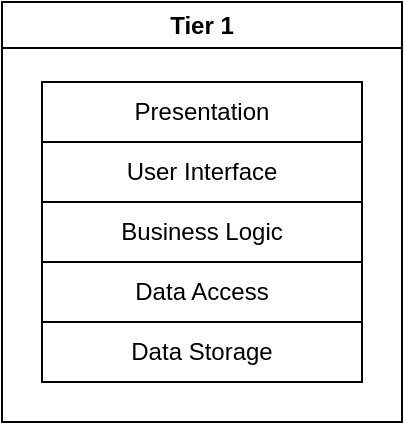 <mxfile version="20.6.2" type="device" pages="6"><diagram id="em063yDmEK5UoUlRlrEO" name="1-Tier"><mxGraphModel dx="1422" dy="868" grid="1" gridSize="10" guides="1" tooltips="1" connect="1" arrows="1" fold="1" page="1" pageScale="1" pageWidth="850" pageHeight="1100" math="0" shadow="0"><root><mxCell id="0"/><mxCell id="1" parent="0"/><mxCell id="-kzBWqmweVoYz60JbrmL-2" value="Tier 1" style="swimlane;whiteSpace=wrap;html=1;" vertex="1" parent="1"><mxGeometry x="120" y="270" width="200" height="210" as="geometry"/></mxCell><mxCell id="-kzBWqmweVoYz60JbrmL-3" value="Presentation" style="rounded=0;whiteSpace=wrap;html=1;" vertex="1" parent="-kzBWqmweVoYz60JbrmL-2"><mxGeometry x="20" y="40" width="160" height="30" as="geometry"/></mxCell><mxCell id="-kzBWqmweVoYz60JbrmL-4" value="User Interface" style="rounded=0;whiteSpace=wrap;html=1;" vertex="1" parent="-kzBWqmweVoYz60JbrmL-2"><mxGeometry x="20" y="70" width="160" height="30" as="geometry"/></mxCell><mxCell id="-kzBWqmweVoYz60JbrmL-5" value="Business Logic" style="rounded=0;whiteSpace=wrap;html=1;" vertex="1" parent="-kzBWqmweVoYz60JbrmL-2"><mxGeometry x="20" y="100" width="160" height="30" as="geometry"/></mxCell><mxCell id="-kzBWqmweVoYz60JbrmL-6" value="Data Access" style="rounded=0;whiteSpace=wrap;html=1;" vertex="1" parent="-kzBWqmweVoYz60JbrmL-2"><mxGeometry x="20" y="130" width="160" height="30" as="geometry"/></mxCell><mxCell id="-kzBWqmweVoYz60JbrmL-7" value="Data Storage" style="rounded=0;whiteSpace=wrap;html=1;" vertex="1" parent="-kzBWqmweVoYz60JbrmL-2"><mxGeometry x="20" y="160" width="160" height="30" as="geometry"/></mxCell></root></mxGraphModel></diagram><diagram name="2-Tier" id="fGeC_KyUDRk5Ohiu-UHN"><mxGraphModel dx="1422" dy="868" grid="1" gridSize="10" guides="1" tooltips="1" connect="1" arrows="1" fold="1" page="1" pageScale="1" pageWidth="850" pageHeight="1100" math="0" shadow="0"><root><mxCell id="c-Qg67-9S_FJUATwlPeY-0"/><mxCell id="c-Qg67-9S_FJUATwlPeY-1" parent="c-Qg67-9S_FJUATwlPeY-0"/><mxCell id="c-Qg67-9S_FJUATwlPeY-2" value="Tier 1" style="swimlane;whiteSpace=wrap;html=1;" vertex="1" parent="c-Qg67-9S_FJUATwlPeY-1"><mxGeometry x="120" y="270" width="200" height="180" as="geometry"/></mxCell><mxCell id="c-Qg67-9S_FJUATwlPeY-3" value="Presentation" style="rounded=0;whiteSpace=wrap;html=1;" vertex="1" parent="c-Qg67-9S_FJUATwlPeY-2"><mxGeometry x="20" y="40" width="160" height="30" as="geometry"/></mxCell><mxCell id="c-Qg67-9S_FJUATwlPeY-4" value="User Interface" style="rounded=0;whiteSpace=wrap;html=1;" vertex="1" parent="c-Qg67-9S_FJUATwlPeY-2"><mxGeometry x="20" y="70" width="160" height="30" as="geometry"/></mxCell><mxCell id="c-Qg67-9S_FJUATwlPeY-5" value="Business Logic" style="rounded=0;whiteSpace=wrap;html=1;" vertex="1" parent="c-Qg67-9S_FJUATwlPeY-2"><mxGeometry x="20" y="100" width="160" height="30" as="geometry"/></mxCell><mxCell id="c-Qg67-9S_FJUATwlPeY-6" value="Data Access" style="rounded=0;whiteSpace=wrap;html=1;" vertex="1" parent="c-Qg67-9S_FJUATwlPeY-2"><mxGeometry x="20" y="130" width="160" height="30" as="geometry"/></mxCell><mxCell id="ZQkhPrpWhIEPG-eUKU0j-0" value="Tier 2" style="swimlane;whiteSpace=wrap;html=1;" vertex="1" parent="c-Qg67-9S_FJUATwlPeY-1"><mxGeometry x="400" y="360" width="200" height="90" as="geometry"/></mxCell><mxCell id="ZQkhPrpWhIEPG-eUKU0j-5" value="Data Storage" style="rounded=0;whiteSpace=wrap;html=1;" vertex="1" parent="ZQkhPrpWhIEPG-eUKU0j-0"><mxGeometry x="20" y="40" width="160" height="30" as="geometry"/></mxCell><mxCell id="ZQkhPrpWhIEPG-eUKU0j-6" style="edgeStyle=orthogonalEdgeStyle;rounded=0;orthogonalLoop=1;jettySize=auto;html=1;" edge="1" parent="c-Qg67-9S_FJUATwlPeY-1" source="c-Qg67-9S_FJUATwlPeY-6" target="ZQkhPrpWhIEPG-eUKU0j-5"><mxGeometry relative="1" as="geometry"/></mxCell></root></mxGraphModel></diagram><diagram name="3-Tier" id="AapPIImTFftlo1_a5sPC"><mxGraphModel dx="1422" dy="868" grid="1" gridSize="10" guides="1" tooltips="1" connect="1" arrows="1" fold="1" page="1" pageScale="1" pageWidth="850" pageHeight="1100" math="0" shadow="0"><root><mxCell id="lrHeB7qh3sg2iUcrpFTw-0"/><mxCell id="lrHeB7qh3sg2iUcrpFTw-1" parent="lrHeB7qh3sg2iUcrpFTw-0"/><mxCell id="lrHeB7qh3sg2iUcrpFTw-2" value="Client" style="swimlane;whiteSpace=wrap;html=1;" vertex="1" parent="lrHeB7qh3sg2iUcrpFTw-1"><mxGeometry x="120" y="270" width="200" height="120" as="geometry"/></mxCell><mxCell id="lrHeB7qh3sg2iUcrpFTw-3" value="Presentation" style="rounded=0;whiteSpace=wrap;html=1;" vertex="1" parent="lrHeB7qh3sg2iUcrpFTw-2"><mxGeometry x="20" y="40" width="160" height="30" as="geometry"/></mxCell><mxCell id="lrHeB7qh3sg2iUcrpFTw-4" value="User Interface" style="rounded=0;whiteSpace=wrap;html=1;" vertex="1" parent="lrHeB7qh3sg2iUcrpFTw-2"><mxGeometry x="20" y="70" width="160" height="30" as="geometry"/></mxCell><mxCell id="lrHeB7qh3sg2iUcrpFTw-7" value="Server" style="swimlane;whiteSpace=wrap;html=1;" vertex="1" parent="lrHeB7qh3sg2iUcrpFTw-1"><mxGeometry x="400" y="300" width="200" height="120" as="geometry"/></mxCell><mxCell id="lrHeB7qh3sg2iUcrpFTw-5" value="Business Logic" style="rounded=0;whiteSpace=wrap;html=1;" vertex="1" parent="lrHeB7qh3sg2iUcrpFTw-7"><mxGeometry x="20" y="40" width="160" height="30" as="geometry"/></mxCell><mxCell id="lrHeB7qh3sg2iUcrpFTw-6" value="Data Access" style="rounded=0;whiteSpace=wrap;html=1;" vertex="1" parent="lrHeB7qh3sg2iUcrpFTw-7"><mxGeometry x="20" y="70" width="160" height="30" as="geometry"/></mxCell><mxCell id="b7MjhbjH2St7fdOQO9eB-0" value="Datenbank" style="swimlane;whiteSpace=wrap;html=1;" vertex="1" parent="lrHeB7qh3sg2iUcrpFTw-1"><mxGeometry x="680" y="330" width="200" height="90" as="geometry"/></mxCell><mxCell id="b7MjhbjH2St7fdOQO9eB-1" value="Data Storage" style="rounded=0;whiteSpace=wrap;html=1;" vertex="1" parent="b7MjhbjH2St7fdOQO9eB-0"><mxGeometry x="20" y="40" width="160" height="30" as="geometry"/></mxCell><mxCell id="UcaSee8KyaKxvEUbncUD-0" style="edgeStyle=orthogonalEdgeStyle;rounded=0;orthogonalLoop=1;jettySize=auto;html=1;" edge="1" parent="lrHeB7qh3sg2iUcrpFTw-1" source="lrHeB7qh3sg2iUcrpFTw-4" target="lrHeB7qh3sg2iUcrpFTw-5"><mxGeometry relative="1" as="geometry"/></mxCell><mxCell id="UcaSee8KyaKxvEUbncUD-1" style="edgeStyle=orthogonalEdgeStyle;rounded=0;orthogonalLoop=1;jettySize=auto;html=1;" edge="1" parent="lrHeB7qh3sg2iUcrpFTw-1" source="lrHeB7qh3sg2iUcrpFTw-6" target="b7MjhbjH2St7fdOQO9eB-1"><mxGeometry relative="1" as="geometry"/></mxCell></root></mxGraphModel></diagram><diagram name="4-Tier" id="uGUj-S6OSh0hSOF4RMiB"><mxGraphModel dx="1422" dy="868" grid="1" gridSize="10" guides="1" tooltips="1" connect="1" arrows="1" fold="1" page="1" pageScale="1" pageWidth="850" pageHeight="1100" math="0" shadow="0"><root><mxCell id="qyDU2Xaqu15HMlMp1t8F-0"/><mxCell id="qyDU2Xaqu15HMlMp1t8F-1" parent="qyDU2Xaqu15HMlMp1t8F-0"/><mxCell id="qyDU2Xaqu15HMlMp1t8F-2" value="Client" style="swimlane;whiteSpace=wrap;html=1;" vertex="1" parent="qyDU2Xaqu15HMlMp1t8F-1"><mxGeometry x="120" y="270" width="200" height="120" as="geometry"/></mxCell><mxCell id="qyDU2Xaqu15HMlMp1t8F-3" value="Presentation" style="rounded=0;whiteSpace=wrap;html=1;" vertex="1" parent="qyDU2Xaqu15HMlMp1t8F-2"><mxGeometry x="20" y="40" width="160" height="30" as="geometry"/></mxCell><mxCell id="qyDU2Xaqu15HMlMp1t8F-4" value="User Interface" style="rounded=0;whiteSpace=wrap;html=1;" vertex="1" parent="qyDU2Xaqu15HMlMp1t8F-2"><mxGeometry x="20" y="70" width="160" height="30" as="geometry"/></mxCell><mxCell id="qyDU2Xaqu15HMlMp1t8F-5" value="Server 2" style="swimlane;whiteSpace=wrap;html=1;" vertex="1" parent="qyDU2Xaqu15HMlMp1t8F-1"><mxGeometry x="600" y="300" width="200" height="120" as="geometry"/></mxCell><mxCell id="qyDU2Xaqu15HMlMp1t8F-7" value="Business Logic" style="rounded=0;whiteSpace=wrap;html=1;" vertex="1" parent="qyDU2Xaqu15HMlMp1t8F-5"><mxGeometry x="20" y="40" width="160" height="30" as="geometry"/></mxCell><mxCell id="qyDU2Xaqu15HMlMp1t8F-8" value="Data Access" style="rounded=0;whiteSpace=wrap;html=1;" vertex="1" parent="qyDU2Xaqu15HMlMp1t8F-5"><mxGeometry x="20" y="70" width="160" height="30" as="geometry"/></mxCell><mxCell id="qyDU2Xaqu15HMlMp1t8F-9" value="Datenbank" style="swimlane;whiteSpace=wrap;html=1;" vertex="1" parent="qyDU2Xaqu15HMlMp1t8F-1"><mxGeometry x="840" y="330" width="200" height="90" as="geometry"/></mxCell><mxCell id="qyDU2Xaqu15HMlMp1t8F-10" value="Data Storage" style="rounded=0;whiteSpace=wrap;html=1;" vertex="1" parent="qyDU2Xaqu15HMlMp1t8F-9"><mxGeometry x="20" y="40" width="160" height="30" as="geometry"/></mxCell><mxCell id="qyDU2Xaqu15HMlMp1t8F-12" style="edgeStyle=orthogonalEdgeStyle;rounded=0;orthogonalLoop=1;jettySize=auto;html=1;" edge="1" parent="qyDU2Xaqu15HMlMp1t8F-1" source="qyDU2Xaqu15HMlMp1t8F-8" target="qyDU2Xaqu15HMlMp1t8F-10"><mxGeometry relative="1" as="geometry"/></mxCell><mxCell id="gEuMRJPlou767Krkfwqs-0" value="Server 1" style="swimlane;whiteSpace=wrap;html=1;" vertex="1" parent="qyDU2Xaqu15HMlMp1t8F-1"><mxGeometry x="360" y="300" width="200" height="90" as="geometry"/></mxCell><mxCell id="gEuMRJPlou767Krkfwqs-1" value="API-Controller" style="rounded=0;whiteSpace=wrap;html=1;" vertex="1" parent="gEuMRJPlou767Krkfwqs-0"><mxGeometry x="20" y="40" width="160" height="30" as="geometry"/></mxCell><mxCell id="gEuMRJPlou767Krkfwqs-2" style="edgeStyle=orthogonalEdgeStyle;rounded=0;orthogonalLoop=1;jettySize=auto;html=1;" edge="1" parent="qyDU2Xaqu15HMlMp1t8F-1" source="qyDU2Xaqu15HMlMp1t8F-4" target="gEuMRJPlou767Krkfwqs-1"><mxGeometry relative="1" as="geometry"/></mxCell><mxCell id="gEuMRJPlou767Krkfwqs-3" style="edgeStyle=orthogonalEdgeStyle;rounded=0;orthogonalLoop=1;jettySize=auto;html=1;" edge="1" parent="qyDU2Xaqu15HMlMp1t8F-1" source="gEuMRJPlou767Krkfwqs-1" target="qyDU2Xaqu15HMlMp1t8F-7"><mxGeometry relative="1" as="geometry"/></mxCell></root></mxGraphModel></diagram><diagram id="2CYvTnkgiZ_EkTnm_CVY" name="Conceptional DB"><mxGraphModel dx="677" dy="413" grid="1" gridSize="10" guides="1" tooltips="1" connect="1" arrows="1" fold="1" page="1" pageScale="1" pageWidth="850" pageHeight="1100" math="0" shadow="0"><root><mxCell id="0"/><mxCell id="1" parent="0"/><mxCell id="wWFBCmUnbZ7MYAo3ojRQ-5" style="edgeStyle=orthogonalEdgeStyle;rounded=0;orthogonalLoop=1;jettySize=auto;html=1;endArrow=none;endFill=0;" edge="1" parent="1" source="wWFBCmUnbZ7MYAo3ojRQ-1" target="wWFBCmUnbZ7MYAo3ojRQ-4"><mxGeometry relative="1" as="geometry"/></mxCell><mxCell id="wWFBCmUnbZ7MYAo3ojRQ-22" value="m" style="edgeLabel;html=1;align=center;verticalAlign=middle;resizable=0;points=[];" vertex="1" connectable="0" parent="wWFBCmUnbZ7MYAo3ojRQ-5"><mxGeometry x="-0.75" y="1" relative="1" as="geometry"><mxPoint x="38" y="-9" as="offset"/></mxGeometry></mxCell><mxCell id="wWFBCmUnbZ7MYAo3ojRQ-8" style="rounded=0;orthogonalLoop=1;jettySize=auto;html=1;endArrow=none;endFill=0;" edge="1" parent="1" source="wWFBCmUnbZ7MYAo3ojRQ-1" target="wWFBCmUnbZ7MYAo3ojRQ-7"><mxGeometry relative="1" as="geometry"/></mxCell><mxCell id="wWFBCmUnbZ7MYAo3ojRQ-10" style="edgeStyle=none;rounded=0;orthogonalLoop=1;jettySize=auto;html=1;endArrow=none;endFill=0;" edge="1" parent="1" source="wWFBCmUnbZ7MYAo3ojRQ-1" target="wWFBCmUnbZ7MYAo3ojRQ-9"><mxGeometry relative="1" as="geometry"/></mxCell><mxCell id="wWFBCmUnbZ7MYAo3ojRQ-12" style="edgeStyle=none;rounded=0;orthogonalLoop=1;jettySize=auto;html=1;endArrow=none;endFill=0;" edge="1" parent="1" source="wWFBCmUnbZ7MYAo3ojRQ-1" target="wWFBCmUnbZ7MYAo3ojRQ-11"><mxGeometry relative="1" as="geometry"/></mxCell><mxCell id="wWFBCmUnbZ7MYAo3ojRQ-1" value="User" style="rounded=0;whiteSpace=wrap;html=1;" vertex="1" parent="1"><mxGeometry x="160" y="320" width="80" height="40" as="geometry"/></mxCell><mxCell id="wWFBCmUnbZ7MYAo3ojRQ-16" style="edgeStyle=none;rounded=0;orthogonalLoop=1;jettySize=auto;html=1;endArrow=none;endFill=0;" edge="1" parent="1" source="wWFBCmUnbZ7MYAo3ojRQ-3" target="wWFBCmUnbZ7MYAo3ojRQ-13"><mxGeometry relative="1" as="geometry"/></mxCell><mxCell id="wWFBCmUnbZ7MYAo3ojRQ-17" style="edgeStyle=none;rounded=0;orthogonalLoop=1;jettySize=auto;html=1;endArrow=none;endFill=0;" edge="1" parent="1" source="wWFBCmUnbZ7MYAo3ojRQ-3" target="wWFBCmUnbZ7MYAo3ojRQ-14"><mxGeometry relative="1" as="geometry"/></mxCell><mxCell id="wWFBCmUnbZ7MYAo3ojRQ-18" style="edgeStyle=none;rounded=0;orthogonalLoop=1;jettySize=auto;html=1;endArrow=none;endFill=0;" edge="1" parent="1" source="wWFBCmUnbZ7MYAo3ojRQ-3" target="wWFBCmUnbZ7MYAo3ojRQ-15"><mxGeometry relative="1" as="geometry"/></mxCell><mxCell id="wWFBCmUnbZ7MYAo3ojRQ-3" value="Book" style="rounded=0;whiteSpace=wrap;html=1;" vertex="1" parent="1"><mxGeometry x="520" y="320" width="80" height="40" as="geometry"/></mxCell><mxCell id="wWFBCmUnbZ7MYAo3ojRQ-6" style="edgeStyle=orthogonalEdgeStyle;rounded=0;orthogonalLoop=1;jettySize=auto;html=1;endArrow=none;endFill=0;" edge="1" parent="1" source="wWFBCmUnbZ7MYAo3ojRQ-4" target="wWFBCmUnbZ7MYAo3ojRQ-3"><mxGeometry relative="1" as="geometry"/></mxCell><mxCell id="wWFBCmUnbZ7MYAo3ojRQ-20" value="n" style="edgeLabel;html=1;align=center;verticalAlign=middle;resizable=0;points=[];" vertex="1" connectable="0" parent="wWFBCmUnbZ7MYAo3ojRQ-6"><mxGeometry x="0.803" y="-1" relative="1" as="geometry"><mxPoint x="-40" y="-11" as="offset"/></mxGeometry></mxCell><mxCell id="wWFBCmUnbZ7MYAo3ojRQ-4" value="owns" style="rhombus;whiteSpace=wrap;html=1;" vertex="1" parent="1"><mxGeometry x="340" y="300" width="80" height="80" as="geometry"/></mxCell><mxCell id="wWFBCmUnbZ7MYAo3ojRQ-7" value="name" style="ellipse;whiteSpace=wrap;html=1;" vertex="1" parent="1"><mxGeometry x="40" y="240" width="80" height="40" as="geometry"/></mxCell><mxCell id="wWFBCmUnbZ7MYAo3ojRQ-9" value="password" style="ellipse;whiteSpace=wrap;html=1;" vertex="1" parent="1"><mxGeometry x="40" y="320" width="80" height="40" as="geometry"/></mxCell><mxCell id="wWFBCmUnbZ7MYAo3ojRQ-11" value="email" style="ellipse;whiteSpace=wrap;html=1;" vertex="1" parent="1"><mxGeometry x="40" y="400" width="80" height="40" as="geometry"/></mxCell><mxCell id="wWFBCmUnbZ7MYAo3ojRQ-13" value="title" style="ellipse;whiteSpace=wrap;html=1;" vertex="1" parent="1"><mxGeometry x="640" y="240" width="80" height="40" as="geometry"/></mxCell><mxCell id="wWFBCmUnbZ7MYAo3ojRQ-14" value="pages" style="ellipse;whiteSpace=wrap;html=1;" vertex="1" parent="1"><mxGeometry x="640" y="320" width="80" height="40" as="geometry"/></mxCell><mxCell id="wWFBCmUnbZ7MYAo3ojRQ-15" value="author" style="ellipse;whiteSpace=wrap;html=1;" vertex="1" parent="1"><mxGeometry x="640" y="400" width="80" height="40" as="geometry"/></mxCell></root></mxGraphModel></diagram><diagram id="-vjGgW5RAq-0AB5D4AJ9" name="Logical DB"><mxGraphModel dx="1422" dy="868" grid="1" gridSize="10" guides="1" tooltips="1" connect="1" arrows="1" fold="1" page="1" pageScale="1" pageWidth="850" pageHeight="1100" math="0" shadow="0"><root><mxCell id="0"/><mxCell id="1" parent="0"/><mxCell id="8GSSfzDe5cVwQRt8KGN7-1" value="user" style="swimlane;fontStyle=0;childLayout=stackLayout;horizontal=1;startSize=26;fillColor=none;horizontalStack=0;resizeParent=1;resizeParentMax=0;resizeLast=0;collapsible=1;marginBottom=0;" vertex="1" parent="1"><mxGeometry x="80" y="240" width="140" height="130" as="geometry"/></mxCell><mxCell id="8GSSfzDe5cVwQRt8KGN7-2" value="id: Long" style="text;strokeColor=none;fillColor=none;align=left;verticalAlign=top;spacingLeft=4;spacingRight=4;overflow=hidden;rotatable=0;points=[[0,0.5],[1,0.5]];portConstraint=eastwest;" vertex="1" parent="8GSSfzDe5cVwQRt8KGN7-1"><mxGeometry y="26" width="140" height="26" as="geometry"/></mxCell><mxCell id="8GSSfzDe5cVwQRt8KGN7-3" value="name: String" style="text;strokeColor=none;fillColor=none;align=left;verticalAlign=top;spacingLeft=4;spacingRight=4;overflow=hidden;rotatable=0;points=[[0,0.5],[1,0.5]];portConstraint=eastwest;" vertex="1" parent="8GSSfzDe5cVwQRt8KGN7-1"><mxGeometry y="52" width="140" height="26" as="geometry"/></mxCell><mxCell id="8GSSfzDe5cVwQRt8KGN7-4" value="password: String" style="text;strokeColor=none;fillColor=none;align=left;verticalAlign=top;spacingLeft=4;spacingRight=4;overflow=hidden;rotatable=0;points=[[0,0.5],[1,0.5]];portConstraint=eastwest;" vertex="1" parent="8GSSfzDe5cVwQRt8KGN7-1"><mxGeometry y="78" width="140" height="26" as="geometry"/></mxCell><mxCell id="8GSSfzDe5cVwQRt8KGN7-5" value="email: String" style="text;strokeColor=none;fillColor=none;align=left;verticalAlign=top;spacingLeft=4;spacingRight=4;overflow=hidden;rotatable=0;points=[[0,0.5],[1,0.5]];portConstraint=eastwest;" vertex="1" parent="8GSSfzDe5cVwQRt8KGN7-1"><mxGeometry y="104" width="140" height="26" as="geometry"/></mxCell><mxCell id="8GSSfzDe5cVwQRt8KGN7-12" style="edgeStyle=orthogonalEdgeStyle;rounded=0;orthogonalLoop=1;jettySize=auto;html=1;endArrow=none;endFill=0;" edge="1" parent="1" source="8GSSfzDe5cVwQRt8KGN7-6" target="8GSSfzDe5cVwQRt8KGN7-1"><mxGeometry relative="1" as="geometry"/></mxCell><mxCell id="8GSSfzDe5cVwQRt8KGN7-13" value="1" style="edgeLabel;html=1;align=center;verticalAlign=middle;resizable=0;points=[];" vertex="1" connectable="0" parent="8GSSfzDe5cVwQRt8KGN7-12"><mxGeometry x="0.867" y="-1" relative="1" as="geometry"><mxPoint x="-3" y="-8" as="offset"/></mxGeometry></mxCell><mxCell id="8GSSfzDe5cVwQRt8KGN7-14" value="n" style="edgeLabel;html=1;align=center;verticalAlign=middle;resizable=0;points=[];" vertex="1" connectable="0" parent="8GSSfzDe5cVwQRt8KGN7-12"><mxGeometry x="-0.789" y="-1" relative="1" as="geometry"><mxPoint x="10" y="-8" as="offset"/></mxGeometry></mxCell><mxCell id="8GSSfzDe5cVwQRt8KGN7-6" value="book" style="swimlane;fontStyle=0;childLayout=stackLayout;horizontal=1;startSize=26;fillColor=none;horizontalStack=0;resizeParent=1;resizeParentMax=0;resizeLast=0;collapsible=1;marginBottom=0;" vertex="1" parent="1"><mxGeometry x="400" y="227" width="140" height="156" as="geometry"/></mxCell><mxCell id="8GSSfzDe5cVwQRt8KGN7-7" value="id: Long" style="text;strokeColor=none;fillColor=none;align=left;verticalAlign=top;spacingLeft=4;spacingRight=4;overflow=hidden;rotatable=0;points=[[0,0.5],[1,0.5]];portConstraint=eastwest;" vertex="1" parent="8GSSfzDe5cVwQRt8KGN7-6"><mxGeometry y="26" width="140" height="26" as="geometry"/></mxCell><mxCell id="8GSSfzDe5cVwQRt8KGN7-8" value="title: String" style="text;strokeColor=none;fillColor=none;align=left;verticalAlign=top;spacingLeft=4;spacingRight=4;overflow=hidden;rotatable=0;points=[[0,0.5],[1,0.5]];portConstraint=eastwest;" vertex="1" parent="8GSSfzDe5cVwQRt8KGN7-6"><mxGeometry y="52" width="140" height="26" as="geometry"/></mxCell><mxCell id="8GSSfzDe5cVwQRt8KGN7-9" value="pages: int" style="text;strokeColor=none;fillColor=none;align=left;verticalAlign=top;spacingLeft=4;spacingRight=4;overflow=hidden;rotatable=0;points=[[0,0.5],[1,0.5]];portConstraint=eastwest;" vertex="1" parent="8GSSfzDe5cVwQRt8KGN7-6"><mxGeometry y="78" width="140" height="26" as="geometry"/></mxCell><mxCell id="8GSSfzDe5cVwQRt8KGN7-10" value="author: String" style="text;strokeColor=none;fillColor=none;align=left;verticalAlign=top;spacingLeft=4;spacingRight=4;overflow=hidden;rotatable=0;points=[[0,0.5],[1,0.5]];portConstraint=eastwest;" vertex="1" parent="8GSSfzDe5cVwQRt8KGN7-6"><mxGeometry y="104" width="140" height="26" as="geometry"/></mxCell><mxCell id="8GSSfzDe5cVwQRt8KGN7-11" value="fkOwner: Long" style="text;strokeColor=none;fillColor=none;align=left;verticalAlign=top;spacingLeft=4;spacingRight=4;overflow=hidden;rotatable=0;points=[[0,0.5],[1,0.5]];portConstraint=eastwest;" vertex="1" parent="8GSSfzDe5cVwQRt8KGN7-6"><mxGeometry y="130" width="140" height="26" as="geometry"/></mxCell></root></mxGraphModel></diagram></mxfile>